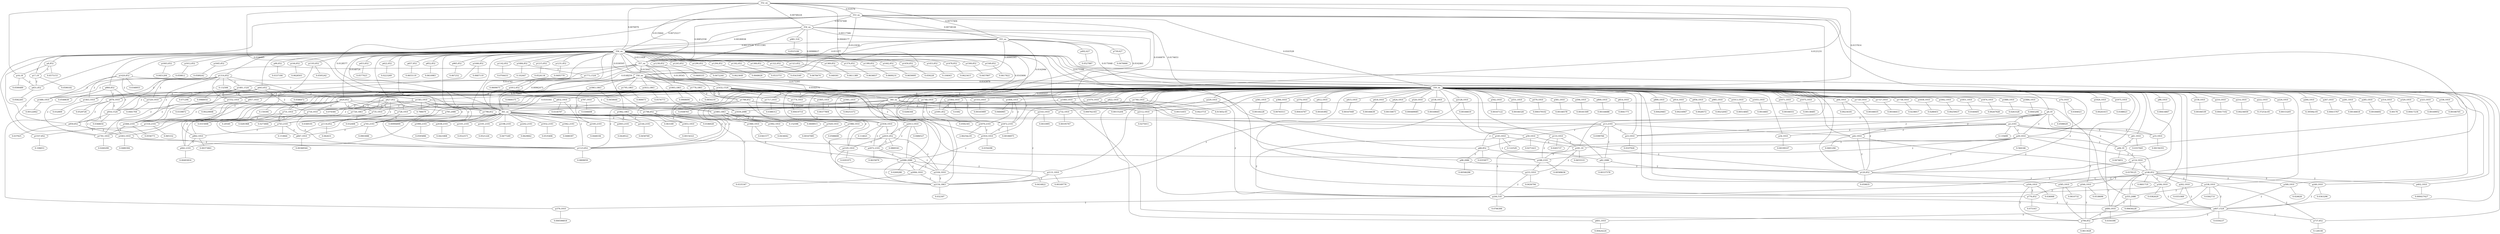 graph {
	"p0,19" -- "c0"
	"c0" [ label="0.0598029"];
	"p0,19"[ pos="1.60395,9.97361!"];
	"p0,19" -- "p2,2193" [label="2"]
	"p0,19" -- "p13,2193" [label="2"]
	"p0,19" -- "p23,1910" [label="2"]
	"p0,19" -- "p29,1910" [label="2"]
	"p0,19" -- "p33,1910" [label="2"]
	"p0,19" -- "p42,1910" [label="2"]
	"p2,2193" -- "c1"
	"c1" [ label="0.135699"];
	"p2,2193"[ pos="1.14058,9.76792!"];
	"p2,2193" -- "p23,1910" [label="2"]
	"p2,2193" -- "p29,1910" [label="2"]
	"p2,2193" -- "p33,1910" [label="2"]
	"p2,2193" -- "p34,1910" [label="2"]
	"p2,2193" -- "p42,1910" [label="2"]
	"p2,2193" -- "p61,1910" [label="2"]
	"p2,2193" -- "p94,19" [label="2"]
	"p4,852" -- "c2"
	"c2" [ label="0.0575153"];
	"p4,852"[ pos="5.42854,9.94523!"];
	"p4,852" -- "p16,18" [label="2"]
	"p4,852" -- "p17,19" [label="2"]
	"p13,2193" -- "c5"
	"c5" [ label="0.0399766"];
	"p13,2193"[ pos="1.72754,9.78716!"];
	"p13,2193" -- "p23,1910" [label="2"]
	"p13,2193" -- "p42,1910" [label="2"]
	"p13,2193" -- "p59,1910" [label="2"]
	"p13,2193" -- "p66,852" [label="2"]
	"p13,2193" -- "p82,2086" [label="2"]
	"p16,18" -- "c6"
	"c6" [ label="0.0590489"];
	"p16,18"[ pos="6.19376,9.03952!"];
	"p16,18" -- "p451,852" [label="2"]
	"p17,19" -- "c7"
	"c7" [ label="0.0590182"];
	"p17,19"[ pos="4.6485,9.0515!"];
	"p17,19" -- "p451,852" [label="2"]
	"p23,1910" -- "c9"
	"c9" [ label="0.0107926"];
	"p23,1910"[ pos="1.54158,9.86749!"];
	"p29,1910" -- "c10"
	"c10" [ label="0.564166"];
	"p29,1910"[ pos="0.718179,9.2462!"];
	"p29,1910" -- "p94,19" [label="2"]
	"p29,1910" -- "p120,852" [label="2"]
	"p29,1910" -- "p146,852" [label="2"]
	"p29,1910" -- "p181,19" [label="2"]
	"p29,1910" -- "p188,2193" [label="2"]
	"p29,1910" -- "p244,518" [label="2"]
	"p33,1910" -- "c11"
	"c11" [ label="0.00156355"];
	"p33,1910"[ pos="1.45781,9.81335!"];
	"p34,1910" -- "c12"
	"c12" [ label="0.00199107"];
	"p34,1910"[ pos="1.34381,9.79186!"];
	"p42,1910" -- "c13"
	"c13" [ label="0.0401294"];
	"p42,1910"[ pos="1.51097,9.67534!"];
	"p42,1910" -- "p120,852" [label="2"]
	"p42,1910" -- "p146,852" [label="2"]
	"p59,1910" -- "c14"
	"c14" [ label="0.0271423"];
	"p59,1910"[ pos="1.61513,9.59276!"];
	"p59,1910" -- "p66,852" [label="2"]
	"p59,1910" -- "p120,852" [label="2"]
	"p61,1910" -- "c15"
	"c15" [ label="0.0357045"];
	"p61,1910"[ pos="0.909263,9.56397!"];
	"p61,1910" -- "p94,19" [label="2"]
	"p64,1910" -- "c16"
	"c16" [ label="0.00234181"];
	"p64,1910"[ pos="1.53563,9.60973!"];
	"p64,1910" -- "p120,852" [label="2"]
	"p66,852" -- "c17"
	"c17" [ label="0.0355877"];
	"p66,852"[ pos="1.97313,9.61707!"];
	"p66,852" -- "p82,2086" [label="2"]
	"p66,852" -- "p98,2086" [label="2"]
	"p70,1910" -- "c20"
	"c20" [ label="0.0304023"];
	"p70,1910"[ pos="1.30435,9.60831!"];
	"p70,1910" -- "p120,852" [label="2"]
	"p82,2086" -- "c21"
	"c21" [ label="0.00337578"];
	"p82,2086"[ pos="1.74827,9.5362!"];
	"p82,2086" -- "p120,852" [label="2"]
	"p86,1910" -- "c22"
	"c22" [ label="0.00414667"];
	"p86,1910"[ pos="1.11802,9.55882!"];
	"p90,852" -- "c23"
	"c23" [ label="0.0337184"];
	"p90,852"[ pos="2.14779,9.54977!"];
	"p94,19" -- "c26"
	"c26" [ label="0.0474651"];
	"p94,19"[ pos="0.747313,9.48486!"];
	"p94,19" -- "p114,1910" [label="2"]
	"p98,2086" -- "c27"
	"c27" [ label="0.00506296"];
	"p98,2086"[ pos="1.94556,9.54751!"];
	"p98,2086" -- "p120,852" [label="2"]
	"p114,1910" -- "c28"
	"c28" [ label="0.0378125"];
	"p114,1910"[ pos="0.654161,8.98651!"];
	"p114,1910" -- "p120,852" [label="2"]
	"p114,1910" -- "p146,852" [label="2"]
	"p114,1910" -- "p244,518" [label="2"]
	"p120,852" -- "c29"
	"c29" [ label="0.059835"];
	"p120,852"[ pos="2.47085,9.45135!"];
	"p120,852" -- "p184,1910" [label="2"]
	"p133,1910" -- "c32"
	"c32" [ label="0.0265737"];
	"p133,1910"[ pos="0.492725,9.39004!"];
	"p133,1910" -- "p181,19" [label="2"]
	"p133,1910" -- "p188,2193" [label="2"]
	"p144,852" -- "c33"
	"c33" [ label="0.0628503"];
	"p144,852"[ pos="3.67786,8.81247!"];
	"p145,1910" -- "c36"
	"c36" [ label="0.122529"];
	"p145,1910"[ pos="0.272328,9.23506!"];
	"p145,1910" -- "p181,19" [label="2"]
	"p145,1910" -- "p188,2193" [label="2"]
	"p145,1910" -- "p244,518" [label="2"]
	"p146,852" -- "c37"
	"c37" [ label="0.0601719"];
	"p146,852"[ pos="1.29675,7.91498!"];
	"p146,852" -- "p184,1910" [label="2"]
	"p146,852" -- "p202,1910" [label="2"]
	"p146,852" -- "p249,1910" [label="2"]
	"p146,852" -- "p309,1910" [label="2"]
	"p146,852" -- "p338,1910" [label="2"]
	"p146,852" -- "p355,2086" [label="2"]
	"p146,852" -- "p400,1910" [label="2"]
	"p146,852" -- "p402,1910" [label="2"]
	"p146,852" -- "p504,1910" [label="2"]
	"p146,852" -- "p544,1910" [label="2"]
	"p146,852" -- "p585,1910" [label="2"]
	"p158,1910" -- "c40"
	"c40" [ label="0.00184539"];
	"p158,1910"[ pos="1.11005,9.35829!"];
	"p181,19" -- "c41"
	"c41" [ label="0.0655533"];
	"p181,19"[ pos="0.577281,9.30242!"];
	"p181,19" -- "p188,2193" [label="2"]
	"p181,19" -- "p233,1910" [label="2"]
	"p184,1910" -- "c42"
	"c42" [ label="0.0382629"];
	"p184,1910"[ pos="0.649983,8.78874!"];
	"p184,1910" -- "p244,518" [label="2"]
	"p184,1910" -- "p407,1524" [label="2"]
	"p188,2193" -- "c43"
	"c43" [ label="0.00589636"];
	"p188,2193"[ pos="0.53222,9.24836!"];
	"p188,2193" -- "p233,1910" [label="2"]
	"p202,1910" -- "c44"
	"c44" [ label="0.0351069"];
	"p202,1910"[ pos="0.696671,8.64734!"];
	"p202,1910" -- "p407,1524" [label="2"]
	"p210,1910" -- "c45"
	"c45" [ label="0.00417102"];
	"p210,1910"[ pos="1.07212,9.13037!"];
	"p214,1910" -- "c46"
	"c46" [ label="0.00234059"];
	"p214,1910"[ pos="0.877974,9.1233!"];
	"p222,1910" -- "c47"
	"c47" [ label="9.37253e-05"];
	"p222,1910"[ pos="0.456449,9.07482!"];
	"p224,1910" -- "c48"
	"c48" [ label="0.00153205"];
	"p224,1910"[ pos="0.653549,9.08371!"];
	"p229,1910" -- "c49"
	"c49" [ label="0.00155204"];
	"p229,1910"[ pos="0.235664,9.04034!"];
	"p229,1910" -- "p244,518" [label="2"]
	"p233,1910" -- "c50"
	"c50" [ label="0.0436794"];
	"p233,1910"[ pos="0.222721,8.92245!"];
	"p233,1910" -- "p244,518" [label="2"]
	"p244,518" -- "c51"
	"c51" [ label="0.0766384"];
	"p244,518"[ pos="0.0453388,8.64159!"];
	"p244,518" -- "p379,1910" [label="2"]
	"p244,518" -- "p407,1524" [label="2"]
	"p249,1910" -- "c54"
	"c54" [ label="0.0363296"];
	"p249,1910"[ pos="0.730289,8.49086!"];
	"p249,1910" -- "p407,1524" [label="2"]
	"p264,1910" -- "c55"
	"c55" [ label="6.39594e-05"];
	"p264,1910"[ pos="0.840622,8.89575!"];
	"p267,1910" -- "c56"
	"c56" [ label="0.00415767"];
	"p267,1910"[ pos="0.645132,8.88251!"];
	"p281,1910" -- "c57"
	"c57" [ label="0.00146618"];
	"p281,1910"[ pos="0.424492,8.84307!"];
	"p285,1910" -- "c58"
	"c58" [ label="0.00184692"];
	"p285,1910"[ pos="0.227195,8.83176!"];
	"p309,1910" -- "c59"
	"c59" [ label="0.024626"];
	"p309,1910"[ pos="0.733792,8.30277!"];
	"p309,1910" -- "p407,1524" [label="2"]
	"p314,1910" -- "c60"
	"c60" [ label="0.00176"];
	"p314,1910"[ pos="1.0225,8.71364!"];
	"p320,1910" -- "c61"
	"c61" [ label="0.00417234"];
	"p320,1910"[ pos="0.825445,8.68343!"];
	"p325,1910" -- "c62"
	"c62" [ label="0.00169952"];
	"p325,1910"[ pos="0.429917,8.65636!"];
	"p336,1910" -- "c63"
	"c63" [ label="0.00166705"];
	"p336,1910"[ pos="0.197301,8.60294!"];
	"p338,1910" -- "c64"
	"c64" [ label="0.0362731"];
	"p338,1910"[ pos="0.784857,8.16545!"];
	"p338,1910" -- "p355,2086" [label="2"]
	"p338,1910" -- "p407,1524" [label="2"]
	"p338,1910" -- "p706,852" [label="2"]
	"p338,1910" -- "p737,852" [label="2"]
	"p355,2086" -- "c65"
	"c65" [ label="0.00658228"];
	"p355,2086"[ pos="1.21368,8.51912!"];
	"p355,2086" -- "p400,1910" [label="2"]
	"p361,1910" -- "c66"
	"c66" [ label="0.00144228"];
	"p361,1910"[ pos="1.01389,8.49547!"];
	"p366,1910" -- "c67"
	"c67" [ label="0.00765511"];
	"p366,1910"[ pos="0.59981,8.4584!"];
	"p374,1910" -- "c68"
	"c68" [ label="0.00416767"];
	"p374,1910"[ pos="0.387063,8.42336!"];
	"p379,1910" -- "c69"
	"c69" [ label="0.000596818"];
	"p379,1910"[ pos="0.18634,8.40837!"];
	"p400,1910" -- "c70"
	"c70" [ label="0.0350306"];
	"p400,1910"[ pos="0.860764,8.05111!"];
	"p400,1910" -- "p706,852" [label="2"]
	"p402,1910" -- "c71"
	"c71" [ label="0.000437427"];
	"p402,1910"[ pos="1.2104,8.31286!"];
	"p407,1524" -- "c72"
	"c72" [ label="0.0350237"];
	"p407,1524"[ pos="0.131593,7.97262!"];
	"p407,1524" -- "p601,1910" [label="2"]
	"p407,1524" -- "p706,852" [label="2"]
	"p407,1524" -- "p737,852" [label="2"]
	"p412,1910" -- "c73"
	"c73" [ label="0.00181892"];
	"p412,1910"[ pos="0.988922,8.27425!"];
	"p415,1910" -- "c74"
	"c74" [ label="0.00167049"];
	"p415,1910"[ pos="0.776236,8.2538!"];
	"p418,1910" -- "c75"
	"c75" [ label="0.00166639"];
	"p418,1910"[ pos="0.580934,8.24095!"];
	"p424,1910" -- "c76"
	"c76" [ label="0.00150673"];
	"p424,1910"[ pos="0.378157,8.22285!"];
	"p451,852" -- "c77"
	"c77" [ label="0.0582265"];
	"p451,852"[ pos="6.6493,8.14359!"];
	"p453,852" -- "c80"
	"c80" [ label="0.0577023"];
	"p453,852"[ pos="9.67552,6.40073!"];
	"p492,627" -- "c83"
	"c83" [ label="0.0527887"];
	"p492,627"[ pos="2.39819,8.12168!"];
	"p504,1910" -- "c86"
	"c86" [ label="0.036068"];
	"p504,1910"[ pos="0.900966,7.90303!"];
	"p504,1910" -- "p706,852" [label="2"]
	"p504,1910" -- "p776,852" [label="2"]
	"p520,1910" -- "c87"
	"c87" [ label="0.000489085"];
	"p520,1910"[ pos="0.977876,8.07773!"];
	"p538,1910" -- "c88"
	"c88" [ label="0.00169645"];
	"p538,1910"[ pos="0.753872,8.04047!"];
	"p542,1910" -- "c89"
	"c89" [ label="0.00167122"];
	"p542,1910"[ pos="0.556023,8.02859!"];
	"p544,1910" -- "c90"
	"c90" [ label="0.0538696"];
	"p544,1910"[ pos="1.05464,7.86996!"];
	"p544,1910" -- "p706,852" [label="2"]
	"p544,1910" -- "p776,852" [label="2"]
	"p551,1910" -- "c91"
	"c91" [ label="0.00166326"];
	"p551,1910"[ pos="0.339794,7.99208!"];
	"p579,1910" -- "c92"
	"c92" [ label="0.000379102"];
	"p579,1910"[ pos="0.94447,7.85162!"];
	"p581,1910" -- "c93"
	"c93" [ label="0.00146578"];
	"p581,1910"[ pos="0.748335,7.84245!"];
	"p585,1910" -- "c94"
	"c94" [ label="0.0610732"];
	"p585,1910"[ pos="1.15622,7.78195!"];
	"p585,1910" -- "p706,852" [label="2"]
	"p594,1910" -- "c95"
	"c95" [ label="0.00181509"];
	"p594,1910"[ pos="0.52202,7.80543!"];
	"p601,1910" -- "c96"
	"c96" [ label="0.00424224"];
	"p601,1910"[ pos="0.332943,7.79129!"];
	"p620,852" -- "c97"
	"c97" [ label="0.159394"];
	"p620,852"[ pos="6.07382,7.16645!"];
	"p620,852" -- "p718,1910" [label="2"]
	"p620,852" -- "p728,1910" [label="2"]
	"p620,852" -- "p731,1910" [label="2"]
	"p620,852" -- "p735,1910" [label="2"]
	"p620,852" -- "p745,2193" [label="2"]
	"p620,852" -- "p785,2086" [label="2"]
	"p620,852" -- "p847,1910" [label="2"]
	"p620,852" -- "p902,1910" [label="2"]
	"p620,852" -- "p942,2193" [label="2"]
	"p622,852" -- "c100"
	"c100" [ label="0.0223269"];
	"p622,852"[ pos="6.08879,7.7283!"];
	"p627,852" -- "c103"
	"c103" [ label="0.074584"];
	"p627,852"[ pos="6.94964,7.70838!"];
	"p627,852" -- "p718,1910" [label="2"]
	"p627,852" -- "p728,1910" [label="2"]
	"p627,852" -- "p731,1910" [label="2"]
	"p627,852" -- "p732,1910" [label="2"]
	"p627,852" -- "p735,1910" [label="2"]
	"p627,852" -- "p743,2193" [label="2"]
	"p627,852" -- "p745,2193" [label="2"]
	"p643,852" -- "c106"
	"c106" [ label="0.0988954"];
	"p643,852"[ pos="7.45185,7.34636!"];
	"p643,852" -- "p718,1910" [label="2"]
	"p643,852" -- "p787,1910" [label="2"]
	"p643,852" -- "p832,1910" [label="2"]
	"p643,852" -- "p878,1910" [label="2"]
	"p643,852" -- "p916,1524" [label="2"]
	"p643,852" -- "p957,1910" [label="2"]
	"p643,852" -- "p1003,1910" [label="2"]
	"p657,852" -- "c109"
	"c109" [ label="0.0655119"];
	"p657,852"[ pos="4.78811,6.49333!"];
	"p706,852" -- "c112"
	"c112" [ label="0.0613028"];
	"p706,852"[ pos="0.776685,7.60098!"];
	"p718,1910" -- "c115"
	"c115" [ label="0.20549"];
	"p718,1910"[ pos="6.81163,7.16286!"];
	"p718,1910" -- "p1123,852" [label="2"]
	"p728,1910" -- "c116"
	"c116" [ label="0.0349191"];
	"p728,1910"[ pos="6.31075,7.58767!"];
	"p728,1910" -- "p745,2193" [label="2"]
	"p731,1910" -- "c117"
	"c117" [ label="0.0315008"];
	"p731,1910"[ pos="6.50893,7.2355!"];
	"p731,1910" -- "p743,2193" [label="2"]
	"p731,1910" -- "p942,2193" [label="2"]
	"p732,1910" -- "c118"
	"c118" [ label="0.00195767"];
	"p732,1910"[ pos="6.98681,7.6115!"];
	"p735,1910" -- "c119"
	"c119" [ label="0.0273846"];
	"p735,1910"[ pos="6.60909,7.14954!"];
	"p735,1910" -- "p1116,852" [label="2"]
	"p737,852" -- "c120"
	"c120" [ label="0.128338"];
	"p737,852"[ pos="0.359156,6.7284!"];
	"p739,627" -- "c123"
	"c123" [ label="0.0476666"];
	"p739,627"[ pos="2.12629,7.29469!"];
	"p743,2193" -- "c126"
	"c126" [ label="0.153844"];
	"p743,2193"[ pos="6.52366,7.44634!"];
	"p743,2193" -- "p847,1910" [label="2"]
	"p743,2193" -- "p902,1910" [label="2"]
	"p745,2193" -- "c127"
	"c127" [ label="0.0903088"];
	"p745,2193"[ pos="6.39816,7.50509!"];
	"p745,2193" -- "p847,1910" [label="2"]
	"p776,852" -- "c128"
	"c128" [ label="0.075163"];
	"p776,852"[ pos="0.785877,6.94957!"];
	"p785,2086" -- "c131"
	"c131" [ label="0.032408"];
	"p785,2086"[ pos="6.16104,7.4928!"];
	"p787,1910" -- "c132"
	"c132" [ label="0.0306608"];
	"p787,1910"[ pos="7.34244,7.4802!"];
	"p800,1910" -- "c133"
	"c133" [ label="0.00144686"];
	"p800,1910"[ pos="7.16047,7.43418!"];
	"p814,1910" -- "c134"
	"c134" [ label="0.0041771"];
	"p814,1910"[ pos="6.74434,7.38253!"];
	"p822,1910" -- "c135"
	"c135" [ label="0.0423714"];
	"p822,1910"[ pos="6.8369,7.0041!"];
	"p822,1910" -- "p1123,852" [label="2"]
	"p832,1910" -- "c136"
	"c136" [ label="0.0334797"];
	"p832,1910"[ pos="7.0331,7.00867!"];
	"p832,1910" -- "p916,1524" [label="2"]
	"p832,1910" -- "p1123,852" [label="2"]
	"p847,1910" -- "c137"
	"c137" [ label="0.00368564"];
	"p847,1910"[ pos="6.19511,7.27602!"];
	"p852,852" -- "c138"
	"c138" [ label="0.0610983"];
	"p852,852"[ pos="9.15936,7.25498!"];
	"p860,852" -- "c141"
	"c141" [ label="0.0548839"];
	"p860,852"[ pos="7.89865,7.24941!"];
	"p860,852" -- "p878,1910" [label="2"]
	"p860,852" -- "p916,1524" [label="2"]
	"p878,1910" -- "c144"
	"c144" [ label="0.0529726"];
	"p878,1910"[ pos="7.20276,6.9904!"];
	"p878,1910" -- "p916,1524" [label="2"]
	"p878,1910" -- "p959,852" [label="2"]
	"p878,1910" -- "p1123,852" [label="2"]
	"p890,1910" -- "c145"
	"c145" [ label="0.00429461"];
	"p890,1910"[ pos="7.14353,7.21102!"];
	"p902,1910" -- "c146"
	"c146" [ label="0.00373841"];
	"p902,1910"[ pos="6.30116,7.20871!"];
	"p902,1910" -- "p942,2193" [label="2"]
	"p914,1910" -- "c147"
	"c147" [ label="0.00216947"];
	"p914,1910"[ pos="6.92974,7.18577!"];
	"p916,1524" -- "c148"
	"c148" [ label="0.0368654"];
	"p916,1524"[ pos="7.41898,7.16117!"];
	"p916,1524" -- "p959,852" [label="2"]
	"p942,2193" -- "c150"
	"c150" [ label="0.00493816"];
	"p942,2193"[ pos="6.16278,7.06165!"];
	"p956,1910" -- "c151"
	"c151" [ label="0.0028572"];
	"p956,1910"[ pos="6.94776,6.98265!"];
	"p957,1910" -- "c152"
	"c152" [ label="0.00229008"];
	"p957,1910"[ pos="7.30217,7.00679!"];
	"p957,1910" -- "p959,852" [label="2"]
	"p959,852" -- "c153"
	"c153" [ label="0.037925"];
	"p959,852"[ pos="7.42967,6.97775!"];
	"p959,852" -- "p1003,1910" [label="2"]
	"p965,852" -- "c156"
	"c156" [ label="0.067252"];
	"p965,852"[ pos="1.04788,6.96355!"];
	"p981,518" -- "c159"
	"c159" [ label="0.0525106"];
	"p981,518"[ pos="8.50344,6.95663!"];
	"p985,1910" -- "c162"
	"c162" [ label="0.00232043"];
	"p985,1910"[ pos="6.50987,6.95324!"];
	"p1003,1910" -- "c163"
	"c163" [ label="0.0480394"];
	"p1003,1910"[ pos="7.18266,6.78789!"];
	"p1003,1910" -- "p1123,852" [label="2"]
	"p1013,1910" -- "c164"
	"c164" [ label="0.00514845"];
	"p1013,1910"[ pos="6.2733,6.91742!"];
	"p1055,1910" -- "c165"
	"c165" [ label="0.0014683"];
	"p1055,1910"[ pos="7.30794,6.81818!"];
	"p1064,1910" -- "c166"
	"c166" [ label="0.0382"];
	"p1064,1910"[ pos="7.29997,6.71515!"];
	"p1064,1910" -- "p1091,852" [label="2"]
	"p1064,1910" -- "p1123,852" [label="2"]
	"p1069,1910" -- "c167"
	"c167" [ label="0.000762183"];
	"p1069,1910"[ pos="6.46804,6.72511!"];
	"p1069,1910" -- "p1123,852" [label="2"]
	"p1070,1910" -- "c168"
	"c168" [ label="0.00151651"];
	"p1070,1910"[ pos="6.66668,6.73328!"];
	"p1070,1910" -- "p1123,852" [label="2"]
	"p1071,1910" -- "c169"
	"c169" [ label="0.00166551"];
	"p1071,1910"[ pos="6.86154,6.73642!"];
	"p1075,1910" -- "c170"
	"c170" [ label="0.00138485"];
	"p1075,1910"[ pos="6.24773,6.6814!"];
	"p1091,852" -- "c171"
	"c171" [ label="0.0592345"];
	"p1091,852"[ pos="7.46499,6.41249!"];
	"p1116,852" -- "c174"
	"c174" [ label="0.062631"];
	"p1116,852"[ pos="5.82321,6.54494!"];
	"p1123,852" -- "c177"
	"c177" [ label="0.0809059"];
	"p1123,852"[ pos="6.89751,6.55061!"];
	"p1142,852" -- "c180"
	"c180" [ label="0.0704433"];
	"p1142,852"[ pos="3.3641,6.5355!"];
	"p1193,852" -- "c183"
	"c183" [ label="0.0595242"];
	"p1193,852"[ pos="1.79259,5.74356!"];
	"p1193,852" -- "p1516,2193" [label="2"]
	"p1215,852" -- "c186"
	"c186" [ label="0.0524134"];
	"p1215,852"[ pos="1.04942,6.35418!"];
	"p1231,852" -- "c189"
	"c189" [ label="0.0495779"];
	"p1231,852"[ pos="8.5119,6.22229!"];
	"p1238,852" -- "c192"
	"c192" [ label="0.0469335"];
	"p1238,852"[ pos="9.48466,6.22471!"];
	"p1243,852" -- "c195"
	"c195" [ label="0.0472244"];
	"p1243,852"[ pos="7.58427,6.20788!"];
	"p1290,852" -- "c198"
	"c198" [ label="0.0623649"];
	"p1290,852"[ pos="6.06813,5.67822!"];
	"p1294,852" -- "c201"
	"c201" [ label="0.0648626"];
	"p1294,852"[ pos="0.885359,5.84546!"];
	"p1302,852" -- "c204"
	"c204" [ label="0.0533751"];
	"p1302,852"[ pos="7.18713,5.81619!"];
	"p1308,852" -- "c207"
	"c207" [ label="0.0543549"];
	"p1308,852"[ pos="1.31354,5.49573!"];
	"p1314,852" -- "c210"
	"c210" [ label="0.132584"];
	"p1314,852"[ pos="0.497075,5.21346!"];
	"p1314,852" -- "p1463,1910" [label="2"]
	"p1314,852" -- "p1480,1910" [label="2"]
	"p1314,852" -- "p1481,1524" [label="2"]
	"p1314,852" -- "p1529,1910" [label="2"]
	"p1314,852" -- "p1552,1910" [label="2"]
	"p1314,852" -- "p1583,1910" [label="2"]
	"p1314,852" -- "p1666,2193" [label="2"]
	"p1314,852" -- "p1701,1910" [label="2"]
	"p1322,852" -- "c213"
	"c213" [ label="0.0678474"];
	"p1322,852"[ pos="6.87854,5.71103!"];
	"p1323,852" -- "c216"
	"c216" [ label="0.049301"];
	"p1323,852"[ pos="7.47651,5.25626!"];
	"p1369,852" -- "c219"
	"c219" [ label="0.0611389"];
	"p1369,852"[ pos="5.43815,5.24513!"];
	"p1374,852" -- "c222"
	"c222" [ label="0.0636837"];
	"p1374,852"[ pos="7.17066,5.24455!"];
	"p1399,852" -- "c225"
	"c225" [ label="0.0609231"];
	"p1399,852"[ pos="5.19624,4.93225!"];
	"p1420,852" -- "c228"
	"c228" [ label="0.0348955"];
	"p1420,852"[ pos="0.296062,5.10377!"];
	"p1420,852" -- "p1432,1524" [label="2"]
	"p1420,852" -- "p1463,1910" [label="2"]
	"p1420,852" -- "p1480,1910" [label="2"]
	"p1420,852" -- "p1529,1910" [label="2"]
	"p1432,1524" -- "c231"
	"c231" [ label="0.0469375"];
	"p1432,1524"[ pos="0.29157,4.40452!"];
	"p1432,1524" -- "p1463,1910" [label="2"]
	"p1432,1524" -- "p1529,1910" [label="2"]
	"p1432,1524" -- "p1552,1910" [label="2"]
	"p1432,1524" -- "p1555,1910" [label="2"]
	"p1432,1524" -- "p1666,2193" [label="2"]
	"p1432,1524" -- "p1701,1910" [label="2"]
	"p1432,1524" -- "p1717,1910" [label="2"]
	"p1432,1524" -- "p1748,1910" [label="2"]
	"p1432,1524" -- "p1774,1910" [label="2"]
	"p1432,1524" -- "p1804,1910" [label="2"]
	"p1432,1524" -- "p1805,1910" [label="2"]
	"p1432,1524" -- "p1872,2193" [label="2"]
	"p1432,1524" -- "p1879,2193" [label="2"]
	"p1432,1524" -- "p1901,1910" [label="2"]
	"p1432,1524" -- "p1910,1910" [label="2"]
	"p1442,852" -- "c232"
	"c232" [ label="0.0659095"];
	"p1442,852"[ pos="5.66733,5.01987!"];
	"p1446,852" -- "c235"
	"c235" [ label="0.0687119"];
	"p1446,852"[ pos="3.10884,5.00006!"];
	"p1446,852" -- "p1516,2193" [label="2"]
	"p1450,852" -- "c238"
	"c238" [ label="0.059228"];
	"p1450,852"[ pos="6.07883,4.86374!"];
	"p1453,852" -- "c241"
	"c241" [ label="0.104043"];
	"p1453,852"[ pos="4.35274,4.81554!"];
	"p1463,1910" -- "c244"
	"c244" [ label="0.032809"];
	"p1463,1910"[ pos="0.25101,4.93552!"];
	"p1478,852" -- "c245"
	"c245" [ label="0.0623415"];
	"p1478,852"[ pos="5.61764,4.82921!"];
	"p1480,1910" -- "c248"
	"c248" [ label="0.00122842"];
	"p1480,1910"[ pos="0.348319,4.94092!"];
	"p1481,1524" -- "c249"
	"c249" [ label="0.071294"];
	"p1481,1524"[ pos="0.98559,4.78379!"];
	"p1481,1524" -- "p1552,1910" [label="2"]
	"p1481,1524" -- "p1583,1910" [label="2"]
	"p1481,1524" -- "p1666,2193" [label="2"]
	"p1481,1524" -- "p1701,1910" [label="2"]
	"p1500,852" -- "c250"
	"c250" [ label="0.0457807"];
	"p1500,852"[ pos="2.16239,4.80498!"];
	"p1516,2193" -- "c253"
	"c253" [ label="0.065332"];
	"p1516,2193"[ pos="1.85744,4.82328!"];
	"p1516,2193" -- "p1557,852" [label="2"]
	"p1529,1910" -- "c254"
	"c254" [ label="0.0441704"];
	"p1529,1910"[ pos="0.341359,4.83839!"];
	"p1549,852" -- "c255"
	"c255" [ label="0.0617822"];
	"p1549,852"[ pos="6.89601,4.7495!"];
	"p1552,1910" -- "c258"
	"c258" [ label="0.0339872"];
	"p1552,1910"[ pos="0.37949,4.68539!"];
	"p1552,1910" -- "p1666,2193" [label="2"]
	"p1555,1910" -- "c259"
	"c259" [ label="0.00165909"];
	"p1555,1910"[ pos="0.339794,4.74547!"];
	"p1557,852" -- "c260"
	"c260" [ label="0.106653"];
	"p1557,852"[ pos="2.0314,4.68296!"];
	"p1583,1910" -- "c263"
	"c263" [ label="0.798479"];
	"p1583,1910"[ pos="1.05263,4.22047!"];
	"p1583,1910" -- "p1666,2193" [label="2"]
	"p1583,1910" -- "p1726,1863" [label="2"]
	"p1583,1910" -- "p1786,852" [label="2"]
	"p1583,1910" -- "p1798,852" [label="2"]
	"p1583,1910" -- "p1885,1863" [label="2"]
	"p1603,852" -- "c264"
	"c264" [ label="0.0451204"];
	"p1603,852"[ pos="7.43197,4.65728!"];
	"p1612,852" -- "c267"
	"c267" [ label="0.059812"];
	"p1612,852"[ pos="5.27597,4.64507!"];
	"p1645,852" -- "c270"
	"c270" [ label="0.0589242"];
	"p1645,852"[ pos="9.29546,4.63668!"];
	"p1666,2193" -- "c273"
	"c273" [ label="0.0556771"];
	"p1666,2193"[ pos="0.414998,4.53557!"];
	"p1666,2193" -- "p1701,1910" [label="2"]
	"p1684,852" -- "c274"
	"c274" [ label="0.102447"];
	"p1684,852"[ pos="9.17159,4.37815!"];
	"p1684,852" -- "p1773,1524" [label="2"]
	"p1701,1910" -- "c277"
	"c277" [ label="0.0260299"];
	"p1701,1910"[ pos="0.475664,4.40634!"];
	"p1717,1910" -- "c278"
	"c278" [ label="0.0388312"];
	"p1717,1910"[ pos="0.544641,4.28884!"];
	"p1720,1910" -- "c279"
	"c279" [ label="0.00166035"];
	"p1720,1910"[ pos="0.712464,4.37217!"];
	"p1726,1863" -- "c280"
	"c280" [ label="0.0281968"];
	"p1726,1863"[ pos="1.22032,4.3552!"];
	"p1727,1910" -- "c281"
	"c281" [ label="0.00166413"];
	"p1727,1910"[ pos="0.493247,4.32692!"];
	"p1738,1910" -- "c282"
	"c282" [ label="0.0238017"];
	"p1738,1910"[ pos="0.692734,4.25068!"];
	"p1748,1910" -- "c283"
	"c283" [ label="0.0266344"];
	"p1748,1910"[ pos="0.731178,4.0884!"];
	"p1748,1910" -- "p1786,852" [label="2"]
	"p1748,1910" -- "p1872,2193" [label="2"]
	"p1748,1910" -- "p1879,2193" [label="2"]
	"p1760,1910" -- "c284"
	"c284" [ label="4.01565e-05"];
	"p1760,1910"[ pos="0.904281,4.17986!"];
	"p1760,1910" -- "p1786,852" [label="2"]
	"p1773,1524" -- "c285"
	"c285" [ label="0.0609075"];
	"p1773,1524"[ pos="8.92863,4.05727!"];
	"p1773,1524" -- "p1812,852" [label="2"]
	"p1774,1910" -- "c286"
	"c286" [ label="0.00419714"];
	"p1774,1910"[ pos="0.494934,4.12026!"];
	"p1778,1863" -- "c287"
	"c287" [ label="0.0850219"];
	"p1778,1863"[ pos="3.14025,3.78911!"];
	"p1778,1863" -- "p1788,852" [label="2"]
	"p1786,852" -- "c288"
	"c288" [ label="0.0186028"];
	"p1786,852"[ pos="0.933712,4.05773!"];
	"p1786,852" -- "p1853,1910" [label="2"]
	"p1788,852" -- "c291"
	"c291" [ label="0.0508765"];
	"p1788,852"[ pos="2.1719,3.51923!"];
	"p1788,852" -- "p2105,1910" [label="2"]
	"p1788,852" -- "p2112,1910" [label="2"]
	"p1788,852" -- "p2143,1910" [label="2"]
	"p1788,852" -- "p2154,1863" [label="2"]
	"p1795,1863" -- "c294"
	"c294" [ label="0.069073"];
	"p1795,1863"[ pos="5.31302,3.7152!"];
	"p1798,852" -- "c295"
	"c295" [ label="0.00994899"];
	"p1798,852"[ pos="0.926201,4.02148!"];
	"p1798,852" -- "p1853,1910" [label="2"]
	"p1803,1863" -- "c298"
	"c298" [ label="0.0908694"];
	"p1803,1863"[ pos="7.01071,3.84528!"];
	"p1803,1863" -- "p1839,2086" [label="2"]
	"p1804,1910" -- "c299"
	"c299" [ label="0.0484965"];
	"p1804,1910"[ pos="0.491139,3.95405!"];
	"p1804,1910" -- "p1872,2193" [label="2"]
	"p1804,1910" -- "p1879,2193" [label="2"]
	"p1805,1910" -- "c300"
	"c300" [ label="0.00377804"];
	"p1805,1910"[ pos="0.534897,4.01131!"];
	"p1812,852" -- "c301"
	"c301" [ label="0.0586472"];
	"p1812,852"[ pos="8.21347,3.97354!"];
	"p1812,852" -- "p1839,2086" [label="2"]
	"p1833,1863" -- "c304"
	"c304" [ label="0.0576773"];
	"p1833,1863"[ pos="6.48667,3.70014!"];
	"p1838,1910" -- "c305"
	"c305" [ label="0.0280451"];
	"p1838,1910"[ pos="0.701503,3.91515!"];
	"p1839,2086" -- "c306"
	"c306" [ label="0.0608915"];
	"p1839,2086"[ pos="7.56695,3.81302!"];
	"p1842,1910" -- "c307"
	"c307" [ label="0.00259437"];
	"p1842,1910"[ pos="1.16343,3.9221!"];
	"p1851,1910" -- "c308"
	"c308" [ label="0.0160405"];
	"p1851,1910"[ pos="0.915363,3.71568!"];
	"p1853,1910" -- "c309"
	"c309" [ label="0.00154321"];
	"p1853,1910"[ pos="0.89097,3.87686!"];
	"p1863,1863" -- "c310"
	"c310" [ label="0.0450644"];
	"p1863,1863"[ pos="4.53067,3.27113!"];
	"p1863,1863" -- "p2185,2193" [label="2"]
	"p1872,2193" -- "c311"
	"c311" [ label="0.00186975"];
	"p1872,2193"[ pos="0.580933,3.8081!"];
	"p1872,2193" -- "p1910,1910" [label="2"]
	"p1874,1910" -- "c312"
	"c312" [ label="0.00267928"];
	"p1874,1910"[ pos="1.27346,3.80913!"];
	"p1879,2193" -- "c313"
	"c313" [ label="2.06254e-05"];
	"p1879,2193"[ pos="0.553532,3.79807!"];
	"p1879,2193" -- "p1910,1910" [label="2"]
	"p1880,1910" -- "c314"
	"c314" [ label="0.0263328"];
	"p1880,1910"[ pos="1.05527,3.65582!"];
	"p1884,1910" -- "c315"
	"c315" [ label="0.0045206"];
	"p1884,1910"[ pos="0.853312,3.76866!"];
	"p1885,1863" -- "c316"
	"c316" [ label="0.152596"];
	"p1885,1863"[ pos="1.42636,3.69309!"];
	"p1885,1863" -- "p1902,1910" [label="2"]
	"p1885,1863" -- "p1929,1910" [label="2"]
	"p1885,1863" -- "p1930,1910" [label="2"]
	"p1885,1863" -- "p1960,1910" [label="2"]
	"p1885,1863" -- "p1988,1910" [label="2"]
	"p1901,1910" -- "c317"
	"c317" [ label="0.00253372"];
	"p1901,1910"[ pos="0.687496,3.69972!"];
	"p1902,1910" -- "c318"
	"c318" [ label="0.0434042"];
	"p1902,1910"[ pos="1.24462,3.66515!"];
	"p1910,1910" -- "c319"
	"c319" [ label="0.0354298"];
	"p1910,1910"[ pos="0.807972,3.45157!"];
	"p1910,1910" -- "p2086,2086" [label="2"]
	"p1926,1910" -- "c320"
	"c320" [ label="0.00241615"];
	"p1926,1910"[ pos="1.05382,3.58274!"];
	"p1929,1910" -- "c321"
	"c321" [ label="0.00167085"];
	"p1929,1910"[ pos="1.24102,3.57717!"];
	"p1930,1910" -- "c322"
	"c322" [ label="0.114021"];
	"p1930,1910"[ pos="1.5362,3.41228!"];
	"p1930,1910" -- "p2031,852" [label="2"]
	"p1930,1910" -- "p2072,2193" [label="2"]
	"p1932,2193" -- "c323"
	"c323" [ label="0.0535406"];
	"p1932,2193"[ pos="2.71739,3.38037!"];
	"p1942,2193" -- "c324"
	"c324" [ label="0.0488397"];
	"p1942,2193"[ pos="3.12057,3.38858!"];
	"p1960,1910" -- "c325"
	"c325" [ label="0.0361577"];
	"p1960,1910"[ pos="1.17802,3.40616!"];
	"p1960,1910" -- "p2086,2086" [label="2"]
	"p1962,1863" -- "c326"
	"c326" [ label="0.063189"];
	"p1962,1863"[ pos="4.08142,3.2487!"];
	"p1962,1863" -- "p2003,2193" [label="2"]
	"p1962,1863" -- "p2144,2193" [label="2"]
	"p1975,1910" -- "c327"
	"c327" [ label="0.0188023"];
	"p1975,1910"[ pos="1.02517,3.43825!"];
	"p1988,1910" -- "c328"
	"c328" [ label="0.0588608"];
	"p1988,1910"[ pos="1.29274,3.34267!"];
	"p1988,1910" -- "p2086,2086" [label="2"]
	"p1990,2193" -- "c329"
	"c329" [ label="0.0595896"];
	"p1990,2193"[ pos="2.93378,3.01559!"];
	"p2003,2193" -- "c330"
	"c330" [ label="0.0428522"];
	"p2003,2193"[ pos="3.70608,3.13383!"];
	"p2013,1910" -- "c331"
	"c331" [ label="0.0486527"];
	"p2013,1910"[ pos="1.42289,3.2818!"];
	"p2013,1910" -- "p2031,852" [label="2"]
	"p2013,1910" -- "p2072,2193" [label="2"]
	"p2013,1910" -- "p2086,2086" [label="2"]
	"p2031,852" -- "c332"
	"c332" [ label="0.0869341"];
	"p2031,852"[ pos="1.9313,3.2714!"];
	"p2031,852" -- "p2072,2193" [label="2"]
	"p2031,852" -- "p2094,1910" [label="2"]
	"p2031,852" -- "p2104,1910" [label="2"]
	"p2031,852" -- "p2105,1910" [label="2"]
	"p2038,2193" -- "c335"
	"c335" [ label="0.0421808"];
	"p2038,2193"[ pos="2.81593,3.18347!"];
	"p2072,2193" -- "c336"
	"c336" [ label="0.0635879"];
	"p2072,2193"[ pos="1.51361,3.18181!"];
	"p2072,2193" -- "p2086,2086" [label="2"]
	"p2072,2193" -- "p2104,1910" [label="2"]
	"p2086,2086" -- "c337"
	"c337" [ label="0.0269288"];
	"p2086,2086"[ pos="1.30773,3.06181!"];
	"p2086,2086" -- "p2094,1910" [label="2"]
	"p2086,2086" -- "p2104,1910" [label="2"]
	"p2086,2086" -- "p2131,1910" [label="2"]
	"p2086,2086" -- "p2154,1863" [label="2"]
	"p2094,1910" -- "c338"
	"c338" [ label="0.0335347"];
	"p2094,1910"[ pos="1.78631,3.07559!"];
	"p2094,1910" -- "p2154,1863" [label="2"]
	"p2101,2193" -- "c339"
	"c339" [ label="0.0522571"];
	"p2101,2193"[ pos="2.50509,3.00453!"];
	"p2104,1910" -- "c340"
	"c340" [ label="0.0416822"];
	"p2104,1910"[ pos="1.6003,3.07975!"];
	"p2104,1910" -- "p2154,1863" [label="2"]
	"p2105,1910" -- "c341"
	"c341" [ label="0.0291975"];
	"p2105,1910"[ pos="1.94773,3.04772!"];
	"p2105,1910" -- "p2154,1863" [label="2"]
	"p2112,1910" -- "c342"
	"c342" [ label="0.0275011"];
	"p2112,1910"[ pos="2.07246,3.02297!"];
	"p2128,1910" -- "c343"
	"c343" [ label="0.00166619"];
	"p2128,1910"[ pos="1.80856,3.00339!"];
	"p2128,1910" -- "p2154,1863" [label="2"]
	"p2131,1910" -- "c344"
	"c344" [ label="0.00169776"];
	"p2131,1910"[ pos="1.60882,2.99522!"];
	"p2131,1910" -- "p2154,1863" [label="2"]
	"p2143,1910" -- "c345"
	"c345" [ label="0.0033995"];
	"p2143,1910"[ pos="2.02339,2.93382!"];
	"p2143,1910" -- "p2154,1863" [label="2"]
	"p2144,2193" -- "c346"
	"c346" [ label="0.0458769"];
	"p2144,2193"[ pos="3.93812,2.92649!"];
	"p2154,1863" -- "c347"
	"c347" [ label="0.032307"];
	"p2154,1863"[ pos="1.87917,2.84808!"];
	"p2185,2193" -- "c348"
	"c348" [ label="0.0448194"];
	"p2185,2193"[ pos="4.2339,2.59618!"];
	"p2191,2193" -- "c349"
	"c349" [ label="0.0521226"];
	"p2191,2193"[ pos="3.08271,1.3184!"];
	"p2198,2193" -- "c350"
	"c350" [ label="0.0477249"];
	"p2198,2193"[ pos="4.58129,1.67379!"];
	"p2202,2193" -- "c351"
	"c351" [ label="0.0629842"];
	"p2202,2193"[ pos="4.48976,0.442819!"];
	"352_on" -- "353_on" [label="0.010576"]
	"352_on" -- "354_on" [label="0.00748224"]
	"352_on" -- "355_on" [label="0.00757404"]
	"352_on" -- "356_on" [label="0.0076979"]
	"352_on" -- "357_on" [label="0.0135844"]
	"352_on" -- "358_on" [label="0.00646177"]
	"352_on" -- "359_on" [label="0.0157814"]
	"352_on" -- "360_on" [label="0.0121231"]
	"352_on" -- "361_on" [label="0.0166485"]
	"353_on" -- "354_on" [label="0.00747448"]
	"353_on" -- "355_on" [label="0.00738144"]
	"353_on" -- "356_on" [label="0.00725217"]
	"353_on" -- "357_on" [label="0.00852558"]
	"353_on" -- "358_on" [label="0.0123938"]
	"353_on" -- "359_on" [label="0.0163528"]
	"353_on" -- "360_on" [label="0.0160879"]
	"353_on" -- "361_on" [label="0.0128577"]
	"354_on" -- "355_on" [label="0.00117566"]
	"354_on" -- "356_on" [label="0.00180938"]
	"354_on" -- "357_on" [label="0.0113381"]
	"354_on" -- "358_on" [label="0.00988627"]
	"354_on" -- "359_on" [label="0.0174653"]
	"354_on" -- "360_on" [label="0.0142461"]
	"354_on" -- "361_on" [label="0.0148724"]
	"355_on" -- "356_on" [label="0.00137539"]
	"355_on" -- "357_on" [label="0.011277"]
	"355_on" -- "358_on" [label="0.00995593"]
	"355_on" -- "359_on" [label="0.0175048"]
	"355_on" -- "360_on" [label="0.0142946"]
	"355_on" -- "361_on" [label="0.0148259"]
	"356_on" -- "357_on" [label="0.0111928"]
	"356_on" -- "358_on" [label="0.0100505"]
	"356_on" -- "359_on" [label="0.0175588"]
	"356_on" -- "360_on" [label="0.0143606"]
	"356_on" -- "361_on" [label="0.014762"]
	"357_on" -- "358_on" [label="0.015043"]
	"357_on" -- "359_on" [label="0.0139545"]
	"357_on" -- "360_on" [label="0.0172283"]
	"357_on" -- "361_on" [label="0.00962475"]
	"358_on" -- "359_on" [label="0.0143979"]
	"358_on" -- "360_on" [label="0.0102574"]
	"358_on" -- "361_on" [label="0.0175895"]
	"359_on" -- "360_on" [label="0.0101037"]
	"359_on" -- "361_on" [label="0.0101041"]
	"360_on" -- "361_on" [label="0.014289"]
	"352_on" -- "p16,18"
	"353_on" -- "p0,19"
	"353_on" -- "p17,19"
	"353_on" -- "p94,19"
	"353_on" -- "p181,19"
	"354_on" -- "p244,518"
	"354_on" -- "p981,518"
	"355_on" -- "p492,627"
	"355_on" -- "p739,627"
	"356_on" -- "p4,852"
	"356_on" -- "p66,852"
	"356_on" -- "p90,852"
	"356_on" -- "p120,852"
	"356_on" -- "p144,852"
	"356_on" -- "p146,852"
	"356_on" -- "p451,852"
	"356_on" -- "p453,852"
	"356_on" -- "p620,852"
	"356_on" -- "p622,852"
	"356_on" -- "p627,852"
	"356_on" -- "p643,852"
	"356_on" -- "p657,852"
	"356_on" -- "p706,852"
	"356_on" -- "p737,852"
	"356_on" -- "p776,852"
	"356_on" -- "p852,852"
	"356_on" -- "p860,852"
	"356_on" -- "p959,852"
	"356_on" -- "p965,852"
	"356_on" -- "p1091,852"
	"356_on" -- "p1116,852"
	"356_on" -- "p1123,852"
	"356_on" -- "p1142,852"
	"356_on" -- "p1193,852"
	"356_on" -- "p1215,852"
	"356_on" -- "p1231,852"
	"356_on" -- "p1238,852"
	"356_on" -- "p1243,852"
	"356_on" -- "p1290,852"
	"356_on" -- "p1294,852"
	"356_on" -- "p1302,852"
	"356_on" -- "p1308,852"
	"356_on" -- "p1314,852"
	"356_on" -- "p1322,852"
	"356_on" -- "p1323,852"
	"356_on" -- "p1369,852"
	"356_on" -- "p1374,852"
	"356_on" -- "p1399,852"
	"356_on" -- "p1420,852"
	"356_on" -- "p1442,852"
	"356_on" -- "p1446,852"
	"356_on" -- "p1450,852"
	"356_on" -- "p1453,852"
	"356_on" -- "p1478,852"
	"356_on" -- "p1500,852"
	"356_on" -- "p1549,852"
	"356_on" -- "p1557,852"
	"356_on" -- "p1603,852"
	"356_on" -- "p1612,852"
	"356_on" -- "p1645,852"
	"356_on" -- "p1684,852"
	"356_on" -- "p1786,852"
	"356_on" -- "p1788,852"
	"356_on" -- "p1798,852"
	"356_on" -- "p1812,852"
	"356_on" -- "p2031,852"
	"357_on" -- "p407,1524"
	"357_on" -- "p916,1524"
	"357_on" -- "p1432,1524"
	"357_on" -- "p1481,1524"
	"357_on" -- "p1773,1524"
	"358_on" -- "p1726,1863"
	"358_on" -- "p1778,1863"
	"358_on" -- "p1795,1863"
	"358_on" -- "p1803,1863"
	"358_on" -- "p1833,1863"
	"358_on" -- "p1863,1863"
	"358_on" -- "p1885,1863"
	"358_on" -- "p1962,1863"
	"358_on" -- "p2154,1863"
	"359_on" -- "p23,1910"
	"359_on" -- "p29,1910"
	"359_on" -- "p33,1910"
	"359_on" -- "p34,1910"
	"359_on" -- "p42,1910"
	"359_on" -- "p59,1910"
	"359_on" -- "p61,1910"
	"359_on" -- "p64,1910"
	"359_on" -- "p70,1910"
	"359_on" -- "p86,1910"
	"359_on" -- "p114,1910"
	"359_on" -- "p133,1910"
	"359_on" -- "p145,1910"
	"359_on" -- "p158,1910"
	"359_on" -- "p184,1910"
	"359_on" -- "p202,1910"
	"359_on" -- "p210,1910"
	"359_on" -- "p214,1910"
	"359_on" -- "p222,1910"
	"359_on" -- "p224,1910"
	"359_on" -- "p229,1910"
	"359_on" -- "p233,1910"
	"359_on" -- "p249,1910"
	"359_on" -- "p264,1910"
	"359_on" -- "p267,1910"
	"359_on" -- "p281,1910"
	"359_on" -- "p285,1910"
	"359_on" -- "p309,1910"
	"359_on" -- "p314,1910"
	"359_on" -- "p320,1910"
	"359_on" -- "p325,1910"
	"359_on" -- "p336,1910"
	"359_on" -- "p338,1910"
	"359_on" -- "p361,1910"
	"359_on" -- "p366,1910"
	"359_on" -- "p374,1910"
	"359_on" -- "p379,1910"
	"359_on" -- "p400,1910"
	"359_on" -- "p402,1910"
	"359_on" -- "p412,1910"
	"359_on" -- "p415,1910"
	"359_on" -- "p418,1910"
	"359_on" -- "p424,1910"
	"359_on" -- "p504,1910"
	"359_on" -- "p520,1910"
	"359_on" -- "p538,1910"
	"359_on" -- "p542,1910"
	"359_on" -- "p544,1910"
	"359_on" -- "p551,1910"
	"359_on" -- "p579,1910"
	"359_on" -- "p581,1910"
	"359_on" -- "p585,1910"
	"359_on" -- "p594,1910"
	"359_on" -- "p601,1910"
	"359_on" -- "p718,1910"
	"359_on" -- "p728,1910"
	"359_on" -- "p731,1910"
	"359_on" -- "p732,1910"
	"359_on" -- "p735,1910"
	"359_on" -- "p787,1910"
	"359_on" -- "p800,1910"
	"359_on" -- "p814,1910"
	"359_on" -- "p822,1910"
	"359_on" -- "p832,1910"
	"359_on" -- "p847,1910"
	"359_on" -- "p878,1910"
	"359_on" -- "p890,1910"
	"359_on" -- "p902,1910"
	"359_on" -- "p914,1910"
	"359_on" -- "p956,1910"
	"359_on" -- "p957,1910"
	"359_on" -- "p985,1910"
	"359_on" -- "p1003,1910"
	"359_on" -- "p1013,1910"
	"359_on" -- "p1055,1910"
	"359_on" -- "p1064,1910"
	"359_on" -- "p1069,1910"
	"359_on" -- "p1070,1910"
	"359_on" -- "p1071,1910"
	"359_on" -- "p1075,1910"
	"359_on" -- "p1463,1910"
	"359_on" -- "p1480,1910"
	"359_on" -- "p1529,1910"
	"359_on" -- "p1552,1910"
	"359_on" -- "p1555,1910"
	"359_on" -- "p1583,1910"
	"359_on" -- "p1701,1910"
	"359_on" -- "p1717,1910"
	"359_on" -- "p1720,1910"
	"359_on" -- "p1727,1910"
	"359_on" -- "p1738,1910"
	"359_on" -- "p1748,1910"
	"359_on" -- "p1760,1910"
	"359_on" -- "p1774,1910"
	"359_on" -- "p1804,1910"
	"359_on" -- "p1805,1910"
	"359_on" -- "p1838,1910"
	"359_on" -- "p1842,1910"
	"359_on" -- "p1851,1910"
	"359_on" -- "p1853,1910"
	"359_on" -- "p1874,1910"
	"359_on" -- "p1880,1910"
	"359_on" -- "p1884,1910"
	"359_on" -- "p1901,1910"
	"359_on" -- "p1902,1910"
	"359_on" -- "p1910,1910"
	"359_on" -- "p1926,1910"
	"359_on" -- "p1929,1910"
	"359_on" -- "p1930,1910"
	"359_on" -- "p1960,1910"
	"359_on" -- "p1975,1910"
	"359_on" -- "p1988,1910"
	"359_on" -- "p2013,1910"
	"359_on" -- "p2094,1910"
	"359_on" -- "p2104,1910"
	"359_on" -- "p2105,1910"
	"359_on" -- "p2112,1910"
	"359_on" -- "p2128,1910"
	"359_on" -- "p2131,1910"
	"359_on" -- "p2143,1910"
	"360_on" -- "p82,2086"
	"360_on" -- "p98,2086"
	"360_on" -- "p355,2086"
	"360_on" -- "p785,2086"
	"360_on" -- "p1839,2086"
	"360_on" -- "p2086,2086"
	"361_on" -- "p2,2193"
	"361_on" -- "p13,2193"
	"361_on" -- "p188,2193"
	"361_on" -- "p743,2193"
	"361_on" -- "p745,2193"
	"361_on" -- "p942,2193"
	"361_on" -- "p1516,2193"
	"361_on" -- "p1666,2193"
	"361_on" -- "p1872,2193"
	"361_on" -- "p1879,2193"
	"361_on" -- "p1932,2193"
	"361_on" -- "p1942,2193"
	"361_on" -- "p1990,2193"
	"361_on" -- "p2003,2193"
	"361_on" -- "p2038,2193"
	"361_on" -- "p2072,2193"
	"361_on" -- "p2101,2193"
	"361_on" -- "p2144,2193"
	"361_on" -- "p2185,2193"
	"361_on" -- "p2191,2193"
	"361_on" -- "p2198,2193"
	"361_on" -- "p2202,2193"
}
